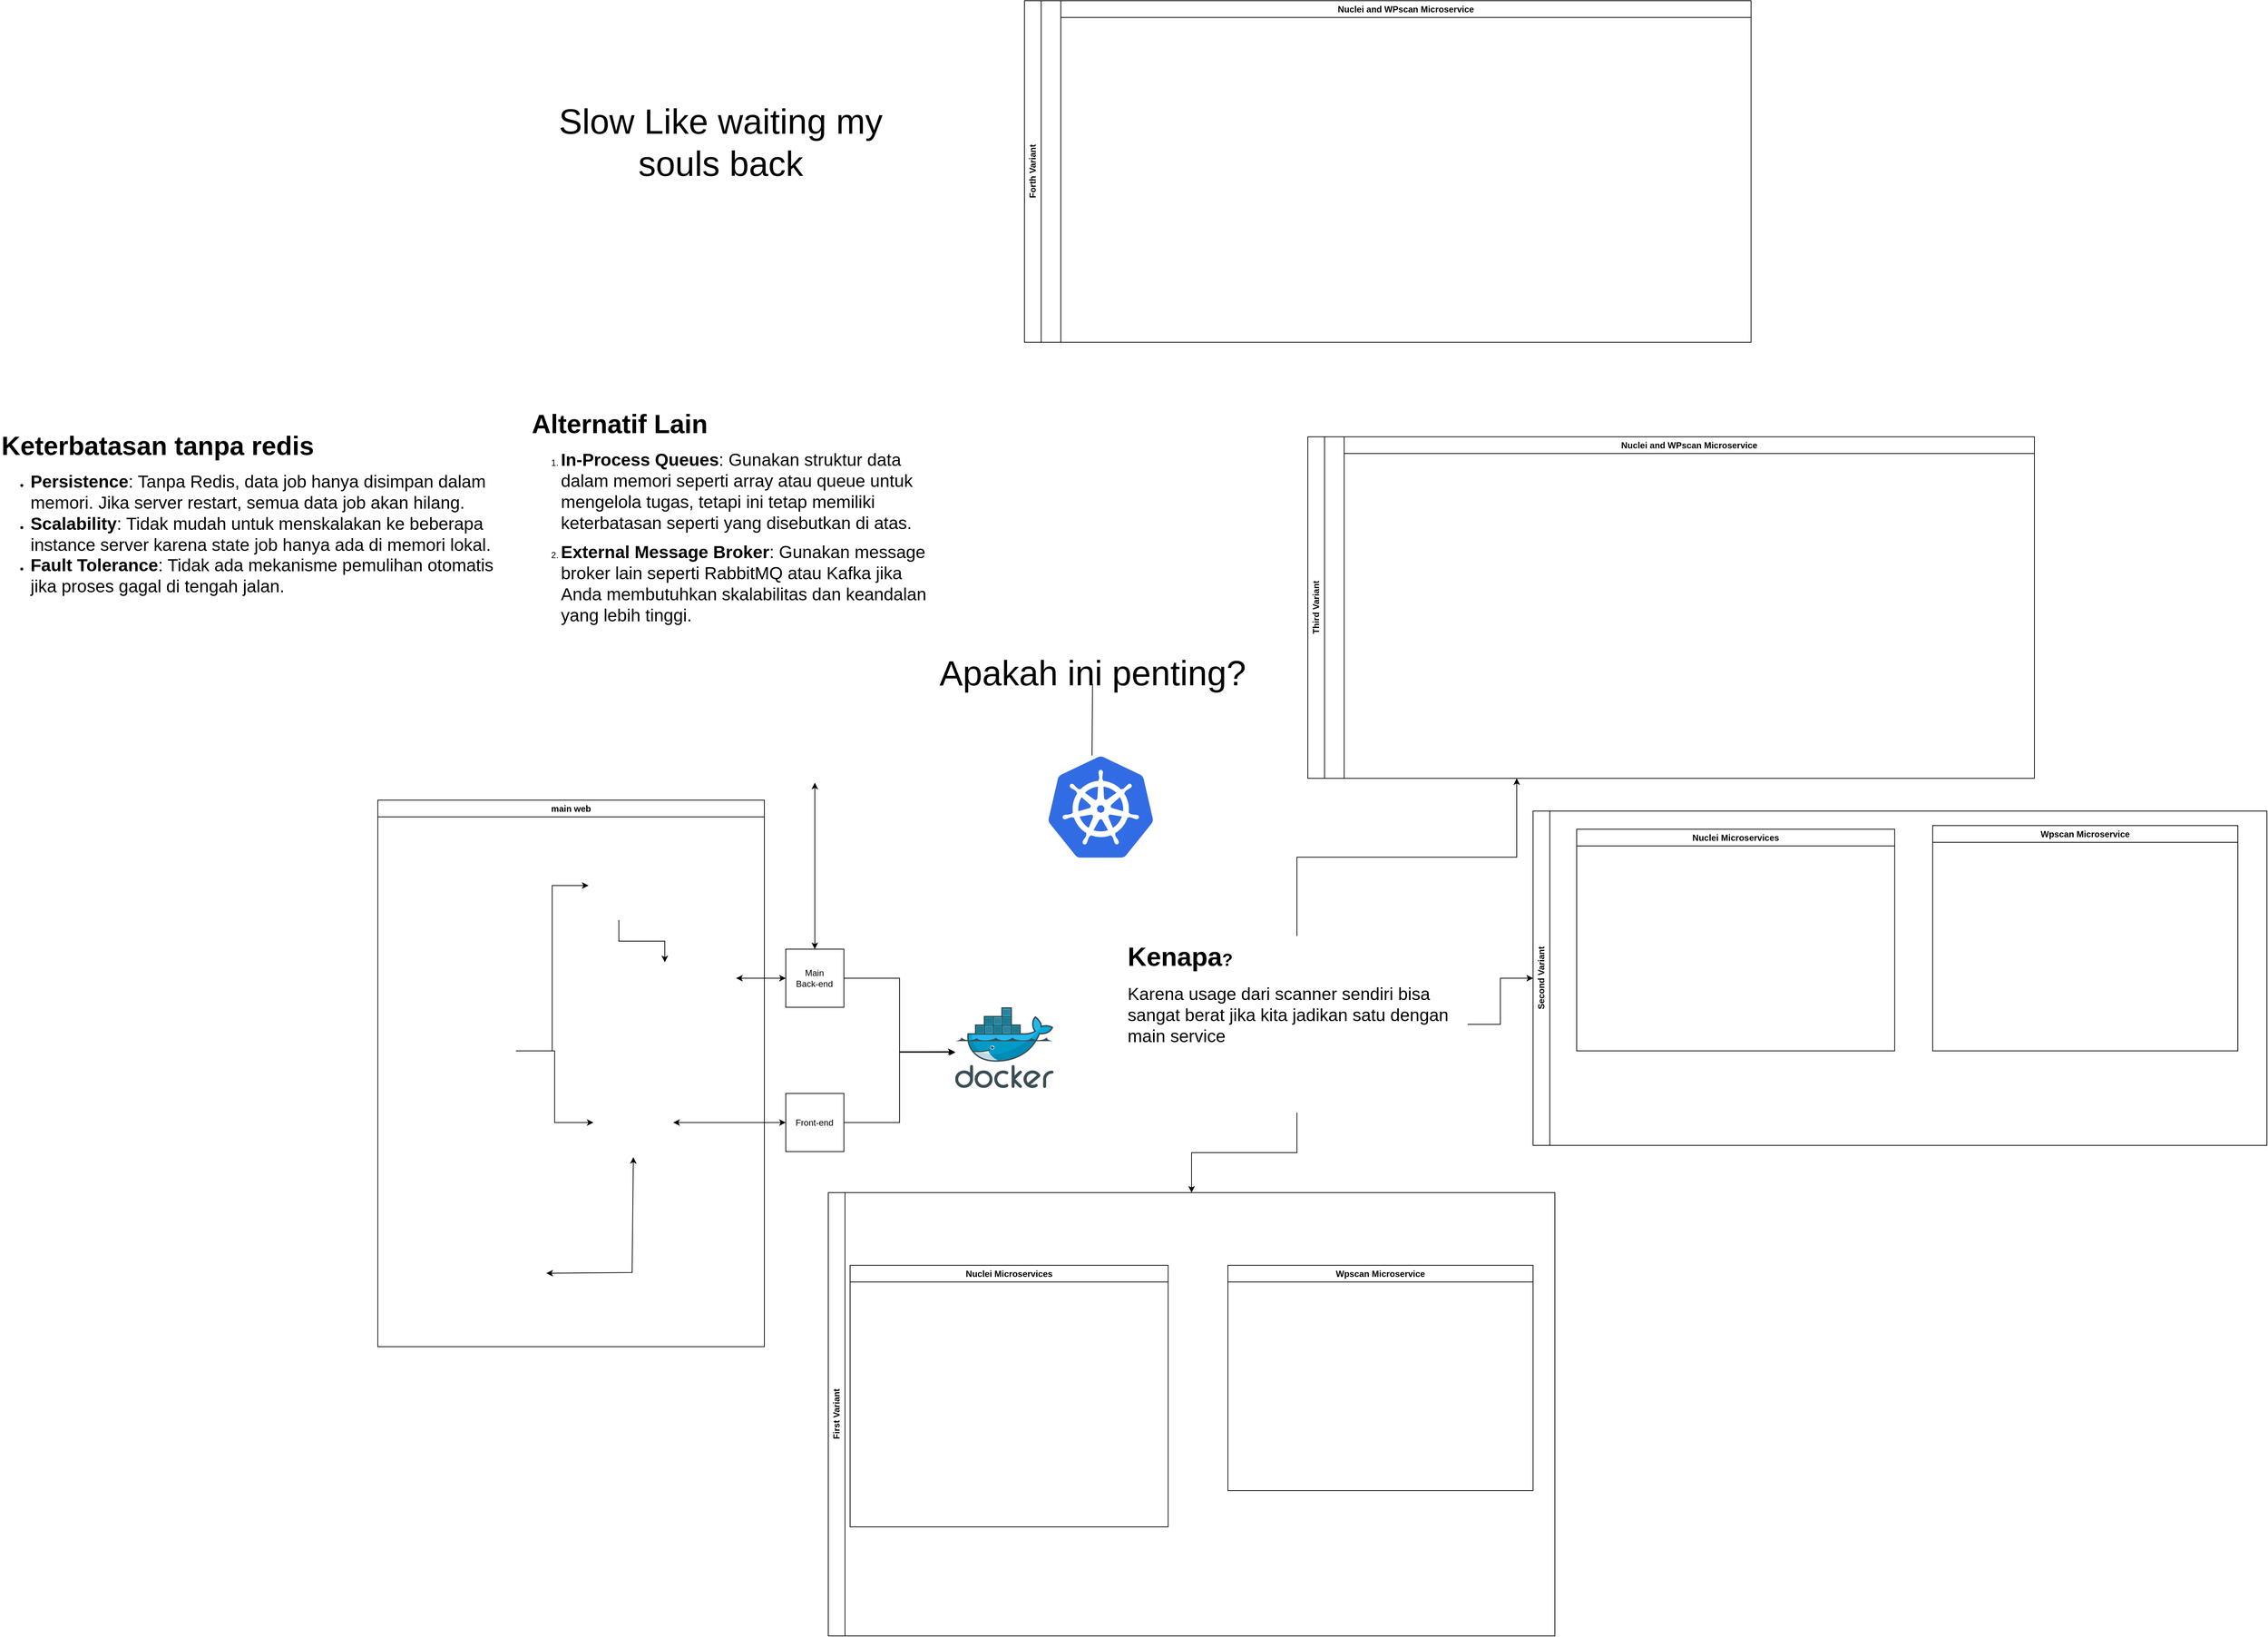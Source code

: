 <mxfile version="24.7.6">
  <diagram name="Page-1" id="V6EhIZvcOcwaaYpCKTlt">
    <mxGraphModel dx="4477" dy="2348" grid="1" gridSize="10" guides="1" tooltips="1" connect="1" arrows="1" fold="1" page="1" pageScale="1" pageWidth="850" pageHeight="1100" math="0" shadow="0">
      <root>
        <mxCell id="0" />
        <mxCell id="1" parent="0" />
        <mxCell id="hB4f03poWa5Al2iNP8c4-2" value="" style="image;sketch=0;aspect=fixed;html=1;points=[];align=center;fontSize=12;image=img/lib/mscae/Docker.svg;" parent="1" vertex="1">
          <mxGeometry x="-25.37" y="455" width="135.37" height="111" as="geometry" />
        </mxCell>
        <mxCell id="hB4f03poWa5Al2iNP8c4-3" value="" style="image;sketch=0;aspect=fixed;html=1;points=[];align=center;fontSize=12;image=img/lib/mscae/Kubernetes.svg;" parent="1" vertex="1">
          <mxGeometry x="102.5" y="110" width="145" height="139.2" as="geometry" />
        </mxCell>
        <mxCell id="hB4f03poWa5Al2iNP8c4-4" value="" style="shape=image;verticalLabelPosition=bottom;labelBackgroundColor=default;verticalAlign=top;aspect=fixed;imageAspect=0;image=https://logos-download.com/wp-content/uploads/2016/09/MongoDB_logo_Mongo_DB.png;" parent="1" vertex="1">
          <mxGeometry x="-340" y="80.0" width="242.94" height="66" as="geometry" />
        </mxCell>
        <mxCell id="hB4f03poWa5Al2iNP8c4-15" style="edgeStyle=orthogonalEdgeStyle;rounded=0;orthogonalLoop=1;jettySize=auto;html=1;entryX=0;entryY=0.5;entryDx=0;entryDy=0;" parent="1" source="hB4f03poWa5Al2iNP8c4-6" target="hB4f03poWa5Al2iNP8c4-34" edge="1">
          <mxGeometry relative="1" as="geometry" />
        </mxCell>
        <mxCell id="hB4f03poWa5Al2iNP8c4-21" style="edgeStyle=orthogonalEdgeStyle;rounded=0;orthogonalLoop=1;jettySize=auto;html=1;" parent="1" source="hB4f03poWa5Al2iNP8c4-6" target="hB4f03poWa5Al2iNP8c4-19" edge="1">
          <mxGeometry relative="1" as="geometry" />
        </mxCell>
        <mxCell id="hB4f03poWa5Al2iNP8c4-6" value="" style="shape=image;verticalLabelPosition=bottom;labelBackgroundColor=default;verticalAlign=top;aspect=fixed;imageAspect=0;image=https://polyakovdmitriy.ru/wp-content/uploads/2019/05/nodejs.png.pagespeed.ce_.9zN9M5IW0F.png;" parent="1" vertex="1">
          <mxGeometry x="-800" y="430" width="170" height="170" as="geometry" />
        </mxCell>
        <mxCell id="hB4f03poWa5Al2iNP8c4-8" value="&lt;div&gt;Main&lt;/div&gt;Back-end" style="whiteSpace=wrap;html=1;aspect=fixed;" parent="1" vertex="1">
          <mxGeometry x="-258.53" y="375" width="80" height="80" as="geometry" />
        </mxCell>
        <mxCell id="hB4f03poWa5Al2iNP8c4-9" value="" style="endArrow=classic;startArrow=classic;html=1;rounded=0;entryX=0.5;entryY=1;entryDx=0;entryDy=0;exitX=0.5;exitY=0;exitDx=0;exitDy=0;" parent="1" source="hB4f03poWa5Al2iNP8c4-8" target="hB4f03poWa5Al2iNP8c4-4" edge="1">
          <mxGeometry width="50" height="50" relative="1" as="geometry">
            <mxPoint x="-100" y="310" as="sourcePoint" />
            <mxPoint x="-50" y="260" as="targetPoint" />
          </mxGeometry>
        </mxCell>
        <mxCell id="hB4f03poWa5Al2iNP8c4-11" value="" style="shape=image;verticalLabelPosition=bottom;labelBackgroundColor=default;verticalAlign=top;aspect=fixed;imageAspect=0;image=https://seekvectors.com/files/download/234b110fb32958f68f318e13c7a0610e.png;" parent="1" vertex="1">
          <mxGeometry x="-523.21" y="393" width="196.43" height="44" as="geometry" />
        </mxCell>
        <mxCell id="hB4f03poWa5Al2iNP8c4-16" value="" style="endArrow=classic;startArrow=classic;html=1;rounded=0;exitX=1;exitY=0.5;exitDx=0;exitDy=0;entryX=0;entryY=0.5;entryDx=0;entryDy=0;" parent="1" source="hB4f03poWa5Al2iNP8c4-11" target="hB4f03poWa5Al2iNP8c4-8" edge="1">
          <mxGeometry width="50" height="50" relative="1" as="geometry">
            <mxPoint x="-100" y="410" as="sourcePoint" />
            <mxPoint x="-50" y="360" as="targetPoint" />
          </mxGeometry>
        </mxCell>
        <mxCell id="hB4f03poWa5Al2iNP8c4-18" style="edgeStyle=orthogonalEdgeStyle;rounded=0;orthogonalLoop=1;jettySize=auto;html=1;entryX=-0.007;entryY=0.55;entryDx=0;entryDy=0;entryPerimeter=0;" parent="1" source="hB4f03poWa5Al2iNP8c4-8" target="hB4f03poWa5Al2iNP8c4-2" edge="1">
          <mxGeometry relative="1" as="geometry" />
        </mxCell>
        <mxCell id="hB4f03poWa5Al2iNP8c4-19" value="" style="shape=image;verticalLabelPosition=bottom;labelBackgroundColor=default;verticalAlign=top;aspect=fixed;imageAspect=0;image=https://upload.wikimedia.org/wikipedia/commons/thumb/9/95/Vue.js_Logo_2.svg/1200px-Vue.js_Logo_2.svg.png;" parent="1" vertex="1">
          <mxGeometry x="-523.21" y="566" width="109.85" height="95.2" as="geometry" />
        </mxCell>
        <mxCell id="hB4f03poWa5Al2iNP8c4-23" value="Front-end" style="whiteSpace=wrap;html=1;aspect=fixed;" parent="1" vertex="1">
          <mxGeometry x="-258.53" y="573.6" width="80" height="80" as="geometry" />
        </mxCell>
        <mxCell id="hB4f03poWa5Al2iNP8c4-24" value="" style="endArrow=classic;startArrow=classic;html=1;rounded=0;exitX=1;exitY=0.5;exitDx=0;exitDy=0;entryX=0;entryY=0.5;entryDx=0;entryDy=0;" parent="1" source="hB4f03poWa5Al2iNP8c4-19" target="hB4f03poWa5Al2iNP8c4-23" edge="1">
          <mxGeometry width="50" height="50" relative="1" as="geometry">
            <mxPoint x="-40" y="540" as="sourcePoint" />
            <mxPoint x="10" y="490" as="targetPoint" />
          </mxGeometry>
        </mxCell>
        <mxCell id="hB4f03poWa5Al2iNP8c4-25" style="edgeStyle=orthogonalEdgeStyle;rounded=0;orthogonalLoop=1;jettySize=auto;html=1;entryX=0.003;entryY=0.559;entryDx=0;entryDy=0;entryPerimeter=0;" parent="1" source="hB4f03poWa5Al2iNP8c4-23" target="hB4f03poWa5Al2iNP8c4-2" edge="1">
          <mxGeometry relative="1" as="geometry" />
        </mxCell>
        <mxCell id="hB4f03poWa5Al2iNP8c4-33" value="main web" style="swimlane;whiteSpace=wrap;html=1;" parent="1" vertex="1">
          <mxGeometry x="-820" y="170" width="532" height="752" as="geometry" />
        </mxCell>
        <mxCell id="hB4f03poWa5Al2iNP8c4-31" value="" style="shape=image;verticalLabelPosition=bottom;labelBackgroundColor=default;verticalAlign=top;aspect=fixed;imageAspect=0;image=https://cdn.icon-icons.com/icons2/2108/PNG/512/npm_icon_130871.png;" parent="hB4f03poWa5Al2iNP8c4-33" vertex="1">
          <mxGeometry x="20" y="30" width="137" height="137" as="geometry" />
        </mxCell>
        <mxCell id="hB4f03poWa5Al2iNP8c4-34" value="" style="shape=image;verticalLabelPosition=bottom;labelBackgroundColor=default;verticalAlign=top;aspect=fixed;imageAspect=0;image=https://user-images.githubusercontent.com/13700/35731649-652807e8-080e-11e8-88fd-1b2f6d553b2d.png;" parent="hB4f03poWa5Al2iNP8c4-33" vertex="1">
          <mxGeometry x="290" y="70" width="83.48" height="95" as="geometry" />
        </mxCell>
        <mxCell id="hB4f03poWa5Al2iNP8c4-37" value="" style="shape=image;verticalLabelPosition=bottom;labelBackgroundColor=default;verticalAlign=top;aspect=fixed;imageAspect=0;image=https://s3.amazonaws.com/media-p.slid.es/uploads/794262/images/4810292/quasar-logo.png;" parent="hB4f03poWa5Al2iNP8c4-33" vertex="1">
          <mxGeometry x="90" y="580" width="142" height="142" as="geometry" />
        </mxCell>
        <mxCell id="hB4f03poWa5Al2iNP8c4-35" style="edgeStyle=orthogonalEdgeStyle;rounded=0;orthogonalLoop=1;jettySize=auto;html=1;" parent="1" source="hB4f03poWa5Al2iNP8c4-34" target="hB4f03poWa5Al2iNP8c4-11" edge="1">
          <mxGeometry relative="1" as="geometry" />
        </mxCell>
        <mxCell id="NhjCy0NXMdO0h8nzIQNs-1" value="" style="endArrow=classic;startArrow=classic;html=1;rounded=0;entryX=0.5;entryY=1;entryDx=0;entryDy=0;exitX=1;exitY=0.5;exitDx=0;exitDy=0;" parent="1" source="hB4f03poWa5Al2iNP8c4-37" target="hB4f03poWa5Al2iNP8c4-19" edge="1">
          <mxGeometry width="50" height="50" relative="1" as="geometry">
            <mxPoint x="-90" y="700" as="sourcePoint" />
            <mxPoint x="-40" y="650" as="targetPoint" />
            <Array as="points">
              <mxPoint x="-470" y="820" />
            </Array>
          </mxGeometry>
        </mxCell>
        <mxCell id="NhjCy0NXMdO0h8nzIQNs-3" value="Nuclei Microservices" style="swimlane;whiteSpace=wrap;html=1;" parent="1" vertex="1">
          <mxGeometry x="-170" y="810" width="437.69" height="360" as="geometry" />
        </mxCell>
        <mxCell id="NhjCy0NXMdO0h8nzIQNs-47" style="edgeStyle=orthogonalEdgeStyle;rounded=0;orthogonalLoop=1;jettySize=auto;html=1;" parent="1" source="NhjCy0NXMdO0h8nzIQNs-8" target="NhjCy0NXMdO0h8nzIQNs-18" edge="1">
          <mxGeometry relative="1" as="geometry" />
        </mxCell>
        <mxCell id="NhjCy0NXMdO0h8nzIQNs-48" style="edgeStyle=orthogonalEdgeStyle;rounded=0;orthogonalLoop=1;jettySize=auto;html=1;entryX=0.5;entryY=0;entryDx=0;entryDy=0;" parent="1" source="NhjCy0NXMdO0h8nzIQNs-8" target="NhjCy0NXMdO0h8nzIQNs-11" edge="1">
          <mxGeometry relative="1" as="geometry" />
        </mxCell>
        <mxCell id="NhjCy0NXMdO0h8nzIQNs-49" style="edgeStyle=orthogonalEdgeStyle;rounded=0;orthogonalLoop=1;jettySize=auto;html=1;entryX=0.25;entryY=1;entryDx=0;entryDy=0;" parent="1" source="NhjCy0NXMdO0h8nzIQNs-8" target="NhjCy0NXMdO0h8nzIQNs-41" edge="1">
          <mxGeometry relative="1" as="geometry" />
        </mxCell>
        <mxCell id="NhjCy0NXMdO0h8nzIQNs-8" value="&lt;h1 style=&quot;margin-top: 0px;&quot;&gt;&lt;font style=&quot;font-size: 36px;&quot;&gt;Kenapa&lt;/font&gt;?&lt;/h1&gt;&lt;p&gt;&lt;font style=&quot;font-size: 24px;&quot;&gt;Karena usage dari scanner sendiri bisa sangat berat jika kita jadikan satu dengan main service&lt;/font&gt;&lt;/p&gt;" style="text;html=1;whiteSpace=wrap;overflow=hidden;rounded=0;" parent="1" vertex="1">
          <mxGeometry x="210" y="357" width="470" height="243" as="geometry" />
        </mxCell>
        <mxCell id="NhjCy0NXMdO0h8nzIQNs-11" value="First Variant" style="swimlane;horizontal=0;whiteSpace=wrap;html=1;" parent="1" vertex="1">
          <mxGeometry x="-200" y="710" width="1000" height="610" as="geometry" />
        </mxCell>
        <mxCell id="NhjCy0NXMdO0h8nzIQNs-7" value="Wpscan Microservice" style="swimlane;whiteSpace=wrap;html=1;" parent="NhjCy0NXMdO0h8nzIQNs-11" vertex="1">
          <mxGeometry x="550" y="100" width="420.0" height="310" as="geometry" />
        </mxCell>
        <mxCell id="NhjCy0NXMdO0h8nzIQNs-12" value="" style="shape=image;verticalLabelPosition=bottom;labelBackgroundColor=default;verticalAlign=top;aspect=fixed;imageAspect=0;image=https://raw.githubusercontent.com/wpscanteam/wpscan/gh-pages/images/wpscan_logo.png;" parent="NhjCy0NXMdO0h8nzIQNs-7" vertex="1">
          <mxGeometry x="10" y="29" width="337.42" height="133" as="geometry" />
        </mxCell>
        <mxCell id="NhjCy0NXMdO0h8nzIQNs-13" value="" style="shape=image;verticalLabelPosition=bottom;labelBackgroundColor=default;verticalAlign=top;aspect=fixed;imageAspect=0;image=https://www.ivaylopavlov.com/wp-content/uploads/2020/04/1Hires_redis_logo.png;" parent="NhjCy0NXMdO0h8nzIQNs-7" vertex="1">
          <mxGeometry x="-50" y="190" width="344.14" height="115" as="geometry" />
        </mxCell>
        <mxCell id="NhjCy0NXMdO0h8nzIQNs-16" value="" style="shape=image;verticalLabelPosition=bottom;labelBackgroundColor=default;verticalAlign=top;aspect=fixed;imageAspect=0;image=https://polyakovdmitriy.ru/wp-content/uploads/2019/05/nodejs.png.pagespeed.ce_.9zN9M5IW0F.png;" parent="NhjCy0NXMdO0h8nzIQNs-7" vertex="1">
          <mxGeometry x="241.79" y="167.5" width="160" height="160" as="geometry" />
        </mxCell>
        <mxCell id="NhjCy0NXMdO0h8nzIQNs-17" value="" style="shape=image;verticalLabelPosition=bottom;labelBackgroundColor=default;verticalAlign=top;aspect=fixed;imageAspect=0;image=https://seekvectors.com/files/download/234b110fb32958f68f318e13c7a0610e.png;" parent="NhjCy0NXMdO0h8nzIQNs-7" vertex="1">
          <mxGeometry x="210.0" y="180" width="196.43" height="44" as="geometry" />
        </mxCell>
        <mxCell id="NhjCy0NXMdO0h8nzIQNs-9" value="" style="shape=image;verticalLabelPosition=bottom;labelBackgroundColor=default;verticalAlign=top;aspect=fixed;imageAspect=0;image=https://www.ivaylopavlov.com/wp-content/uploads/2020/04/1Hires_redis_logo.png;" parent="NhjCy0NXMdO0h8nzIQNs-11" vertex="1">
          <mxGeometry x="-69.99" y="230" width="359.99" height="120.3" as="geometry" />
        </mxCell>
        <mxCell id="NhjCy0NXMdO0h8nzIQNs-4" value="" style="shape=image;verticalLabelPosition=bottom;labelBackgroundColor=default;verticalAlign=top;aspect=fixed;imageAspect=0;image=https://github.com/projectdiscovery/nuclei/raw/dev/static/nuclei-logo.png;" parent="NhjCy0NXMdO0h8nzIQNs-11" vertex="1">
          <mxGeometry x="63.54" y="140" width="206.46" height="61" as="geometry" />
        </mxCell>
        <mxCell id="NhjCy0NXMdO0h8nzIQNs-14" value="" style="shape=image;verticalLabelPosition=bottom;labelBackgroundColor=default;verticalAlign=top;aspect=fixed;imageAspect=0;image=https://polyakovdmitriy.ru/wp-content/uploads/2019/05/nodejs.png.pagespeed.ce_.9zN9M5IW0F.png;" parent="NhjCy0NXMdO0h8nzIQNs-11" vertex="1">
          <mxGeometry x="230" y="240" width="160" height="160" as="geometry" />
        </mxCell>
        <mxCell id="NhjCy0NXMdO0h8nzIQNs-15" value="" style="shape=image;verticalLabelPosition=bottom;labelBackgroundColor=default;verticalAlign=top;aspect=fixed;imageAspect=0;image=https://seekvectors.com/files/download/234b110fb32958f68f318e13c7a0610e.png;" parent="NhjCy0NXMdO0h8nzIQNs-11" vertex="1">
          <mxGeometry x="230" y="228" width="196.43" height="44" as="geometry" />
        </mxCell>
        <mxCell id="NhjCy0NXMdO0h8nzIQNs-18" value="Second Variant" style="swimlane;horizontal=0;whiteSpace=wrap;html=1;" parent="1" vertex="1">
          <mxGeometry x="770" y="185" width="1010" height="460" as="geometry" />
        </mxCell>
        <mxCell id="NhjCy0NXMdO0h8nzIQNs-20" value="Nuclei Microservices" style="swimlane;whiteSpace=wrap;html=1;" parent="NhjCy0NXMdO0h8nzIQNs-18" vertex="1">
          <mxGeometry x="60" y="25" width="437.69" height="305" as="geometry" />
        </mxCell>
        <mxCell id="NhjCy0NXMdO0h8nzIQNs-22" value="" style="shape=image;verticalLabelPosition=bottom;labelBackgroundColor=default;verticalAlign=top;aspect=fixed;imageAspect=0;image=https://polyakovdmitriy.ru/wp-content/uploads/2019/05/nodejs.png.pagespeed.ce_.9zN9M5IW0F.png;" parent="NhjCy0NXMdO0h8nzIQNs-20" vertex="1">
          <mxGeometry x="60" y="160" width="160" height="160" as="geometry" />
        </mxCell>
        <mxCell id="NhjCy0NXMdO0h8nzIQNs-23" value="" style="shape=image;verticalLabelPosition=bottom;labelBackgroundColor=default;verticalAlign=top;aspect=fixed;imageAspect=0;image=https://seekvectors.com/files/download/234b110fb32958f68f318e13c7a0610e.png;" parent="NhjCy0NXMdO0h8nzIQNs-20" vertex="1">
          <mxGeometry x="41.78" y="140" width="196.43" height="44" as="geometry" />
        </mxCell>
        <mxCell id="NhjCy0NXMdO0h8nzIQNs-21" value="" style="shape=image;verticalLabelPosition=bottom;labelBackgroundColor=default;verticalAlign=top;aspect=fixed;imageAspect=0;image=https://github.com/projectdiscovery/nuclei/raw/dev/static/nuclei-logo.png;" parent="NhjCy0NXMdO0h8nzIQNs-18" vertex="1">
          <mxGeometry x="83.54" y="65" width="206.46" height="61" as="geometry" />
        </mxCell>
        <mxCell id="NhjCy0NXMdO0h8nzIQNs-24" value="Wpscan Microservice" style="swimlane;whiteSpace=wrap;html=1;" parent="NhjCy0NXMdO0h8nzIQNs-18" vertex="1">
          <mxGeometry x="550" y="20" width="420.0" height="310" as="geometry" />
        </mxCell>
        <mxCell id="NhjCy0NXMdO0h8nzIQNs-25" value="" style="shape=image;verticalLabelPosition=bottom;labelBackgroundColor=default;verticalAlign=top;aspect=fixed;imageAspect=0;image=https://raw.githubusercontent.com/wpscanteam/wpscan/gh-pages/images/wpscan_logo.png;" parent="NhjCy0NXMdO0h8nzIQNs-24" vertex="1">
          <mxGeometry x="10" y="29" width="337.42" height="133" as="geometry" />
        </mxCell>
        <mxCell id="NhjCy0NXMdO0h8nzIQNs-27" value="" style="shape=image;verticalLabelPosition=bottom;labelBackgroundColor=default;verticalAlign=top;aspect=fixed;imageAspect=0;image=https://polyakovdmitriy.ru/wp-content/uploads/2019/05/nodejs.png.pagespeed.ce_.9zN9M5IW0F.png;" parent="NhjCy0NXMdO0h8nzIQNs-24" vertex="1">
          <mxGeometry x="70" y="185" width="160" height="160" as="geometry" />
        </mxCell>
        <mxCell id="NhjCy0NXMdO0h8nzIQNs-28" value="" style="shape=image;verticalLabelPosition=bottom;labelBackgroundColor=default;verticalAlign=top;aspect=fixed;imageAspect=0;image=https://seekvectors.com/files/download/234b110fb32958f68f318e13c7a0610e.png;" parent="NhjCy0NXMdO0h8nzIQNs-24" vertex="1">
          <mxGeometry x="51.78" y="180" width="196.43" height="44" as="geometry" />
        </mxCell>
        <mxCell id="NhjCy0NXMdO0h8nzIQNs-26" value="" style="shape=image;verticalLabelPosition=bottom;labelBackgroundColor=default;verticalAlign=top;aspect=fixed;imageAspect=0;image=https://www.ivaylopavlov.com/wp-content/uploads/2020/04/1Hires_redis_logo.png;" parent="NhjCy0NXMdO0h8nzIQNs-18" vertex="1">
          <mxGeometry x="350" y="345" width="344.14" height="115" as="geometry" />
        </mxCell>
        <mxCell id="NhjCy0NXMdO0h8nzIQNs-30" value="Third Variant" style="swimlane;horizontal=0;whiteSpace=wrap;html=1;" parent="1" vertex="1">
          <mxGeometry x="460" y="-330" width="1000" height="470" as="geometry" />
        </mxCell>
        <mxCell id="NhjCy0NXMdO0h8nzIQNs-37" value="" style="shape=image;verticalLabelPosition=bottom;labelBackgroundColor=default;verticalAlign=top;aspect=fixed;imageAspect=0;image=https://polyakovdmitriy.ru/wp-content/uploads/2019/05/nodejs.png.pagespeed.ce_.9zN9M5IW0F.png;" parent="NhjCy0NXMdO0h8nzIQNs-30" vertex="1">
          <mxGeometry x="337.69" y="330" width="160" height="160" as="geometry" />
        </mxCell>
        <mxCell id="NhjCy0NXMdO0h8nzIQNs-38" value="" style="shape=image;verticalLabelPosition=bottom;labelBackgroundColor=default;verticalAlign=top;aspect=fixed;imageAspect=0;image=https://seekvectors.com/files/download/234b110fb32958f68f318e13c7a0610e.png;" parent="NhjCy0NXMdO0h8nzIQNs-30" vertex="1">
          <mxGeometry x="560" y="390" width="196.43" height="44" as="geometry" />
        </mxCell>
        <mxCell id="NhjCy0NXMdO0h8nzIQNs-41" value="Nuclei and WPscan Microservice" style="swimlane;whiteSpace=wrap;html=1;" parent="NhjCy0NXMdO0h8nzIQNs-30" vertex="1">
          <mxGeometry x="50" width="950" height="470" as="geometry" />
        </mxCell>
        <mxCell id="NhjCy0NXMdO0h8nzIQNs-34" value="" style="shape=image;verticalLabelPosition=bottom;labelBackgroundColor=default;verticalAlign=top;aspect=fixed;imageAspect=0;image=https://github.com/projectdiscovery/nuclei/raw/dev/static/nuclei-logo.png;" parent="NhjCy0NXMdO0h8nzIQNs-41" vertex="1">
          <mxGeometry x="210.0" y="130" width="206.46" height="61" as="geometry" />
        </mxCell>
        <mxCell id="NhjCy0NXMdO0h8nzIQNs-40" value="" style="shape=image;verticalLabelPosition=bottom;labelBackgroundColor=default;verticalAlign=top;aspect=fixed;imageAspect=0;image=https://raw.githubusercontent.com/wpscanteam/wpscan/gh-pages/images/wpscan_logo.png;" parent="NhjCy0NXMdO0h8nzIQNs-41" vertex="1">
          <mxGeometry x="520" y="90" width="337.42" height="133" as="geometry" />
        </mxCell>
        <mxCell id="NhjCy0NXMdO0h8nzIQNs-42" value="" style="shape=image;verticalLabelPosition=bottom;labelBackgroundColor=default;verticalAlign=top;aspect=fixed;imageAspect=0;image=https://www.ivaylopavlov.com/wp-content/uploads/2020/04/1Hires_redis_logo.png;" parent="NhjCy0NXMdO0h8nzIQNs-41" vertex="1">
          <mxGeometry x="320" y="230" width="344.14" height="115" as="geometry" />
        </mxCell>
        <mxCell id="NhjCy0NXMdO0h8nzIQNs-43" value="&lt;font style=&quot;font-size: 48px;&quot;&gt;Apakah ini penting?&lt;/font&gt;" style="text;html=1;align=center;verticalAlign=middle;whiteSpace=wrap;rounded=0;" parent="1" vertex="1">
          <mxGeometry x="-50" y="-20" width="427.5" height="30" as="geometry" />
        </mxCell>
        <mxCell id="NhjCy0NXMdO0h8nzIQNs-46" value="" style="endArrow=none;html=1;rounded=0;entryX=0.5;entryY=1;entryDx=0;entryDy=0;exitX=0.417;exitY=-0.01;exitDx=0;exitDy=0;exitPerimeter=0;" parent="1" source="hB4f03poWa5Al2iNP8c4-3" target="NhjCy0NXMdO0h8nzIQNs-43" edge="1">
          <mxGeometry width="50" height="50" relative="1" as="geometry">
            <mxPoint x="590" y="380" as="sourcePoint" />
            <mxPoint x="640" y="330" as="targetPoint" />
          </mxGeometry>
        </mxCell>
        <mxCell id="NhjCy0NXMdO0h8nzIQNs-51" value="&lt;h3&gt;&lt;font style=&quot;font-size: 36px;&quot;&gt;Keterbatasan tanpa redis&lt;/font&gt;&lt;/h3&gt;&lt;ul&gt;&lt;li&gt;&lt;font style=&quot;font-size: 24px;&quot;&gt;&lt;strong&gt;Persistence&lt;/strong&gt;: Tanpa Redis, data job hanya disimpan dalam memori. Jika server restart, semua data job akan hilang.&lt;/font&gt;&lt;/li&gt;&lt;li&gt;&lt;font style=&quot;font-size: 24px;&quot;&gt;&lt;strong&gt;Scalability&lt;/strong&gt;: Tidak mudah untuk menskalakan ke beberapa instance server karena state job hanya ada di memori lokal.&lt;/font&gt;&lt;/li&gt;&lt;li&gt;&lt;font style=&quot;font-size: 24px;&quot;&gt;&lt;strong&gt;Fault Tolerance&lt;/strong&gt;: Tidak ada mekanisme pemulihan otomatis jika proses gagal di tengah jalan.&lt;/font&gt;&lt;/li&gt;&lt;/ul&gt;" style="text;html=1;whiteSpace=wrap;overflow=hidden;rounded=0;" parent="1" vertex="1">
          <mxGeometry x="-1340" y="-360" width="680" height="360" as="geometry" />
        </mxCell>
        <mxCell id="NhjCy0NXMdO0h8nzIQNs-52" value="&lt;h3&gt;&lt;font style=&quot;font-size: 36px;&quot;&gt;Alternatif Lain&lt;/font&gt;&lt;/h3&gt;&lt;ol&gt;&lt;li&gt;&lt;p&gt;&lt;font style=&quot;font-size: 24px;&quot;&gt;&lt;strong&gt;In-Process Queues&lt;/strong&gt;: Gunakan struktur data dalam memori seperti array atau queue untuk mengelola tugas, tetapi ini tetap memiliki keterbatasan seperti yang disebutkan di atas.&lt;/font&gt;&lt;/p&gt;&lt;/li&gt;&lt;li&gt;&lt;p&gt;&lt;font style=&quot;font-size: 24px;&quot;&gt;&lt;strong&gt;External Message Broker&lt;/strong&gt;: Gunakan message broker lain seperti RabbitMQ atau Kafka jika Anda membutuhkan skalabilitas dan keandalan yang lebih tinggi.&lt;/font&gt;&lt;/p&gt;&lt;/li&gt;&lt;/ol&gt;" style="text;whiteSpace=wrap;html=1;" parent="1" vertex="1">
          <mxGeometry x="-610" y="-390" width="560" height="150" as="geometry" />
        </mxCell>
        <mxCell id="NhjCy0NXMdO0h8nzIQNs-53" value="Forth Variant" style="swimlane;horizontal=0;whiteSpace=wrap;html=1;" parent="1" vertex="1">
          <mxGeometry x="70" y="-930" width="1000" height="470" as="geometry" />
        </mxCell>
        <mxCell id="NhjCy0NXMdO0h8nzIQNs-56" value="Nuclei and WPscan Microservice" style="swimlane;whiteSpace=wrap;html=1;" parent="NhjCy0NXMdO0h8nzIQNs-53" vertex="1">
          <mxGeometry x="50" width="950" height="470" as="geometry" />
        </mxCell>
        <mxCell id="NhjCy0NXMdO0h8nzIQNs-57" value="" style="shape=image;verticalLabelPosition=bottom;labelBackgroundColor=default;verticalAlign=top;aspect=fixed;imageAspect=0;image=https://github.com/projectdiscovery/nuclei/raw/dev/static/nuclei-logo.png;" parent="NhjCy0NXMdO0h8nzIQNs-56" vertex="1">
          <mxGeometry x="210.0" y="130" width="206.46" height="61" as="geometry" />
        </mxCell>
        <mxCell id="NhjCy0NXMdO0h8nzIQNs-58" value="" style="shape=image;verticalLabelPosition=bottom;labelBackgroundColor=default;verticalAlign=top;aspect=fixed;imageAspect=0;image=https://raw.githubusercontent.com/wpscanteam/wpscan/gh-pages/images/wpscan_logo.png;" parent="NhjCy0NXMdO0h8nzIQNs-56" vertex="1">
          <mxGeometry x="520" y="90" width="337.42" height="133" as="geometry" />
        </mxCell>
        <mxCell id="NhjCy0NXMdO0h8nzIQNs-54" value="" style="shape=image;verticalLabelPosition=bottom;labelBackgroundColor=default;verticalAlign=top;aspect=fixed;imageAspect=0;image=https://polyakovdmitriy.ru/wp-content/uploads/2019/05/nodejs.png.pagespeed.ce_.9zN9M5IW0F.png;" parent="NhjCy0NXMdO0h8nzIQNs-56" vertex="1">
          <mxGeometry x="210" y="210" width="160" height="160" as="geometry" />
        </mxCell>
        <mxCell id="NhjCy0NXMdO0h8nzIQNs-55" value="" style="shape=image;verticalLabelPosition=bottom;labelBackgroundColor=default;verticalAlign=top;aspect=fixed;imageAspect=0;image=https://seekvectors.com/files/download/234b110fb32958f68f318e13c7a0610e.png;" parent="NhjCy0NXMdO0h8nzIQNs-56" vertex="1">
          <mxGeometry x="480" y="278" width="196.43" height="44" as="geometry" />
        </mxCell>
        <mxCell id="NhjCy0NXMdO0h8nzIQNs-60" value="&lt;span style=&quot;font-size: 48px;&quot;&gt;Slow Like waiting my souls back&lt;/span&gt;" style="text;html=1;align=center;verticalAlign=middle;whiteSpace=wrap;rounded=0;" parent="1" vertex="1">
          <mxGeometry x="-606.03" y="-750" width="516.03" height="30" as="geometry" />
        </mxCell>
      </root>
    </mxGraphModel>
  </diagram>
</mxfile>
